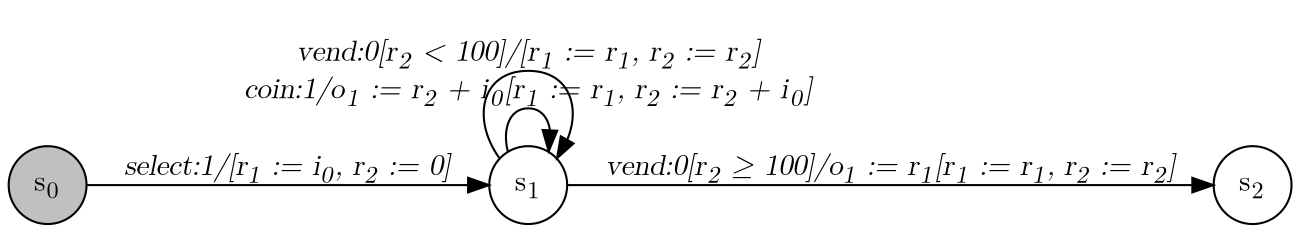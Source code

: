 /* Generated by the Isabelle to SAL translator */
/* Version 1.6 released 23 July 2021 */
digraph Drinks_Machine{
    graph [rankdir="LR", fontname="Latin Modern Math"];
    node [color="black", fillcolor="white", shape="circle", style="filled", fontname="Latin Modern Math"];
    edge [fontname="Latin Modern Math"];

    s0[fillcolor="gray", label=<s<sub>0</sub>>];
    s1[label=<s<sub>1</sub>>];
    s2[label=<s<sub>2</sub>>];

    s0->s1[label=<<i>select:1/&#91;r<sub>1</sub> := i<sub>0</sub>, r<sub>2</sub> := 0&#93;</i>>];
    s1->s1[label=<<i>coin:1/o<sub>1</sub> := r<sub>2</sub> + i<sub>0</sub>&#91;r<sub>1</sub> := r<sub>1</sub>, r<sub>2</sub> := r<sub>2</sub> + i<sub>0</sub>&#93;</i>>];
    s1->s2[label=<<i>vend:0&#91;r<sub>2</sub> &ge; 100&#93;/o<sub>1</sub> := r<sub>1</sub>&#91;r<sub>1</sub> := r<sub>1</sub>, r<sub>2</sub> := r<sub>2</sub>&#93;</i>>];
    s1->s1[label=<<i>vend:0&#91;r<sub>2</sub> &lt; 100&#93;/&#91;r<sub>1</sub> := r<sub>1</sub>, r<sub>2</sub> := r<sub>2</sub>&#93;</i>>];
}

